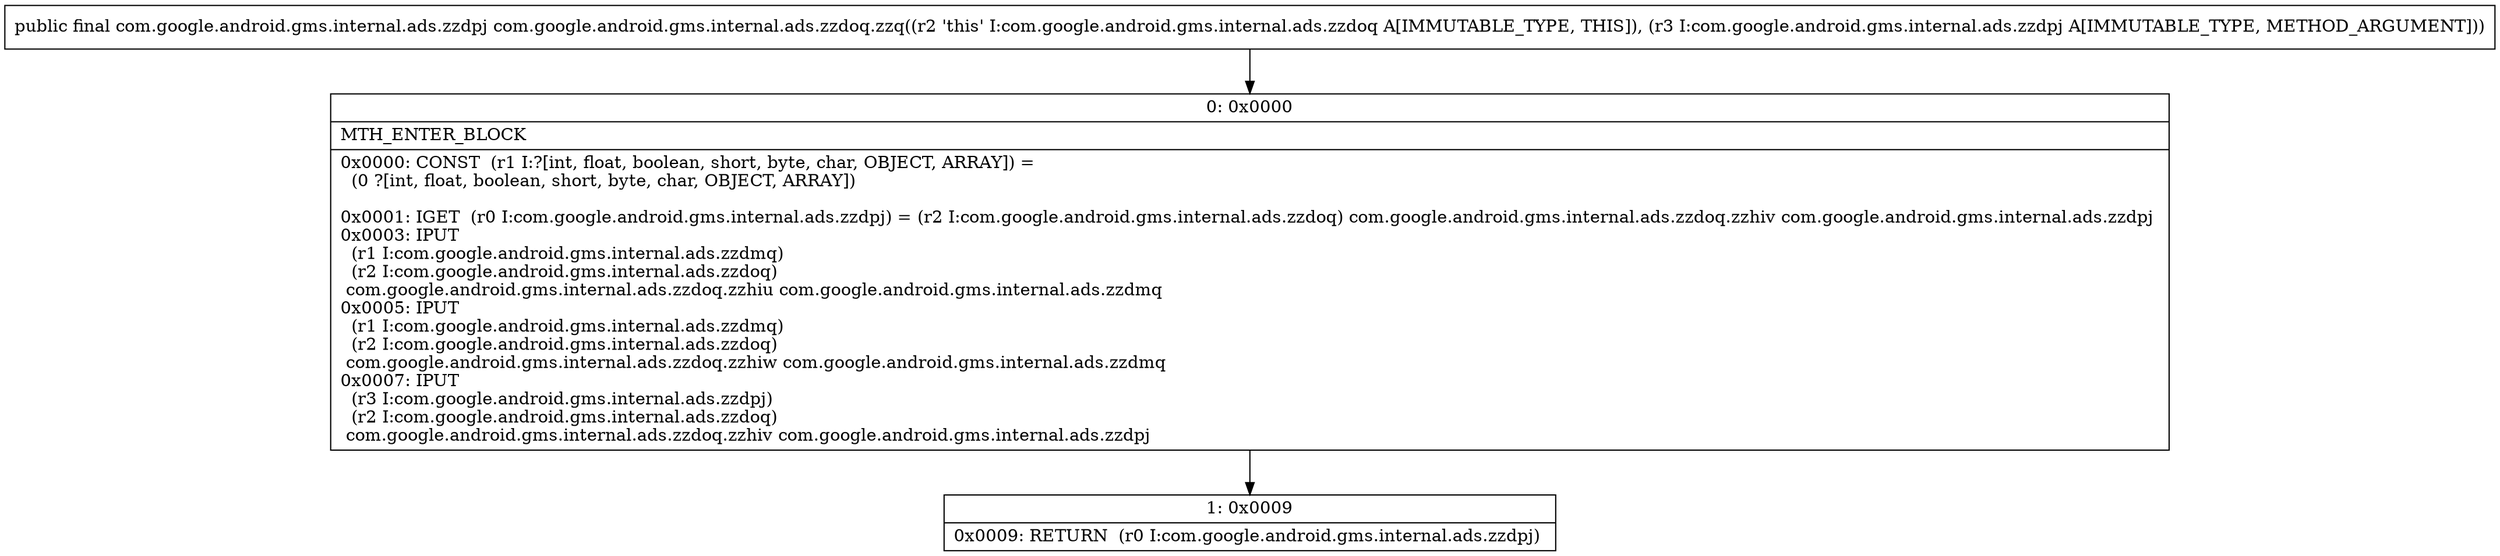 digraph "CFG forcom.google.android.gms.internal.ads.zzdoq.zzq(Lcom\/google\/android\/gms\/internal\/ads\/zzdpj;)Lcom\/google\/android\/gms\/internal\/ads\/zzdpj;" {
Node_0 [shape=record,label="{0\:\ 0x0000|MTH_ENTER_BLOCK\l|0x0000: CONST  (r1 I:?[int, float, boolean, short, byte, char, OBJECT, ARRAY]) = \l  (0 ?[int, float, boolean, short, byte, char, OBJECT, ARRAY])\l \l0x0001: IGET  (r0 I:com.google.android.gms.internal.ads.zzdpj) = (r2 I:com.google.android.gms.internal.ads.zzdoq) com.google.android.gms.internal.ads.zzdoq.zzhiv com.google.android.gms.internal.ads.zzdpj \l0x0003: IPUT  \l  (r1 I:com.google.android.gms.internal.ads.zzdmq)\l  (r2 I:com.google.android.gms.internal.ads.zzdoq)\l com.google.android.gms.internal.ads.zzdoq.zzhiu com.google.android.gms.internal.ads.zzdmq \l0x0005: IPUT  \l  (r1 I:com.google.android.gms.internal.ads.zzdmq)\l  (r2 I:com.google.android.gms.internal.ads.zzdoq)\l com.google.android.gms.internal.ads.zzdoq.zzhiw com.google.android.gms.internal.ads.zzdmq \l0x0007: IPUT  \l  (r3 I:com.google.android.gms.internal.ads.zzdpj)\l  (r2 I:com.google.android.gms.internal.ads.zzdoq)\l com.google.android.gms.internal.ads.zzdoq.zzhiv com.google.android.gms.internal.ads.zzdpj \l}"];
Node_1 [shape=record,label="{1\:\ 0x0009|0x0009: RETURN  (r0 I:com.google.android.gms.internal.ads.zzdpj) \l}"];
MethodNode[shape=record,label="{public final com.google.android.gms.internal.ads.zzdpj com.google.android.gms.internal.ads.zzdoq.zzq((r2 'this' I:com.google.android.gms.internal.ads.zzdoq A[IMMUTABLE_TYPE, THIS]), (r3 I:com.google.android.gms.internal.ads.zzdpj A[IMMUTABLE_TYPE, METHOD_ARGUMENT])) }"];
MethodNode -> Node_0;
Node_0 -> Node_1;
}

